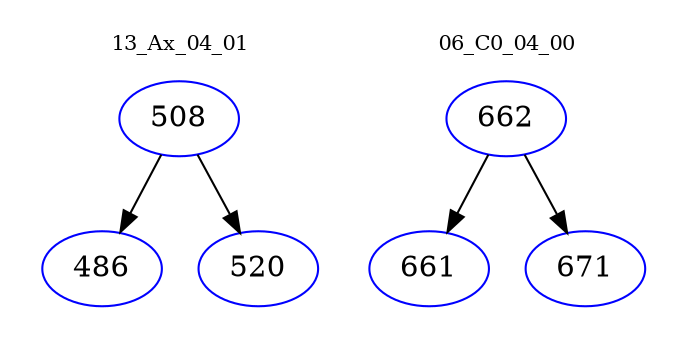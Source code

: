 digraph{
subgraph cluster_0 {
color = white
label = "13_Ax_04_01";
fontsize=10;
T0_508 [label="508", color="blue"]
T0_508 -> T0_486 [color="black"]
T0_486 [label="486", color="blue"]
T0_508 -> T0_520 [color="black"]
T0_520 [label="520", color="blue"]
}
subgraph cluster_1 {
color = white
label = "06_C0_04_00";
fontsize=10;
T1_662 [label="662", color="blue"]
T1_662 -> T1_661 [color="black"]
T1_661 [label="661", color="blue"]
T1_662 -> T1_671 [color="black"]
T1_671 [label="671", color="blue"]
}
}
